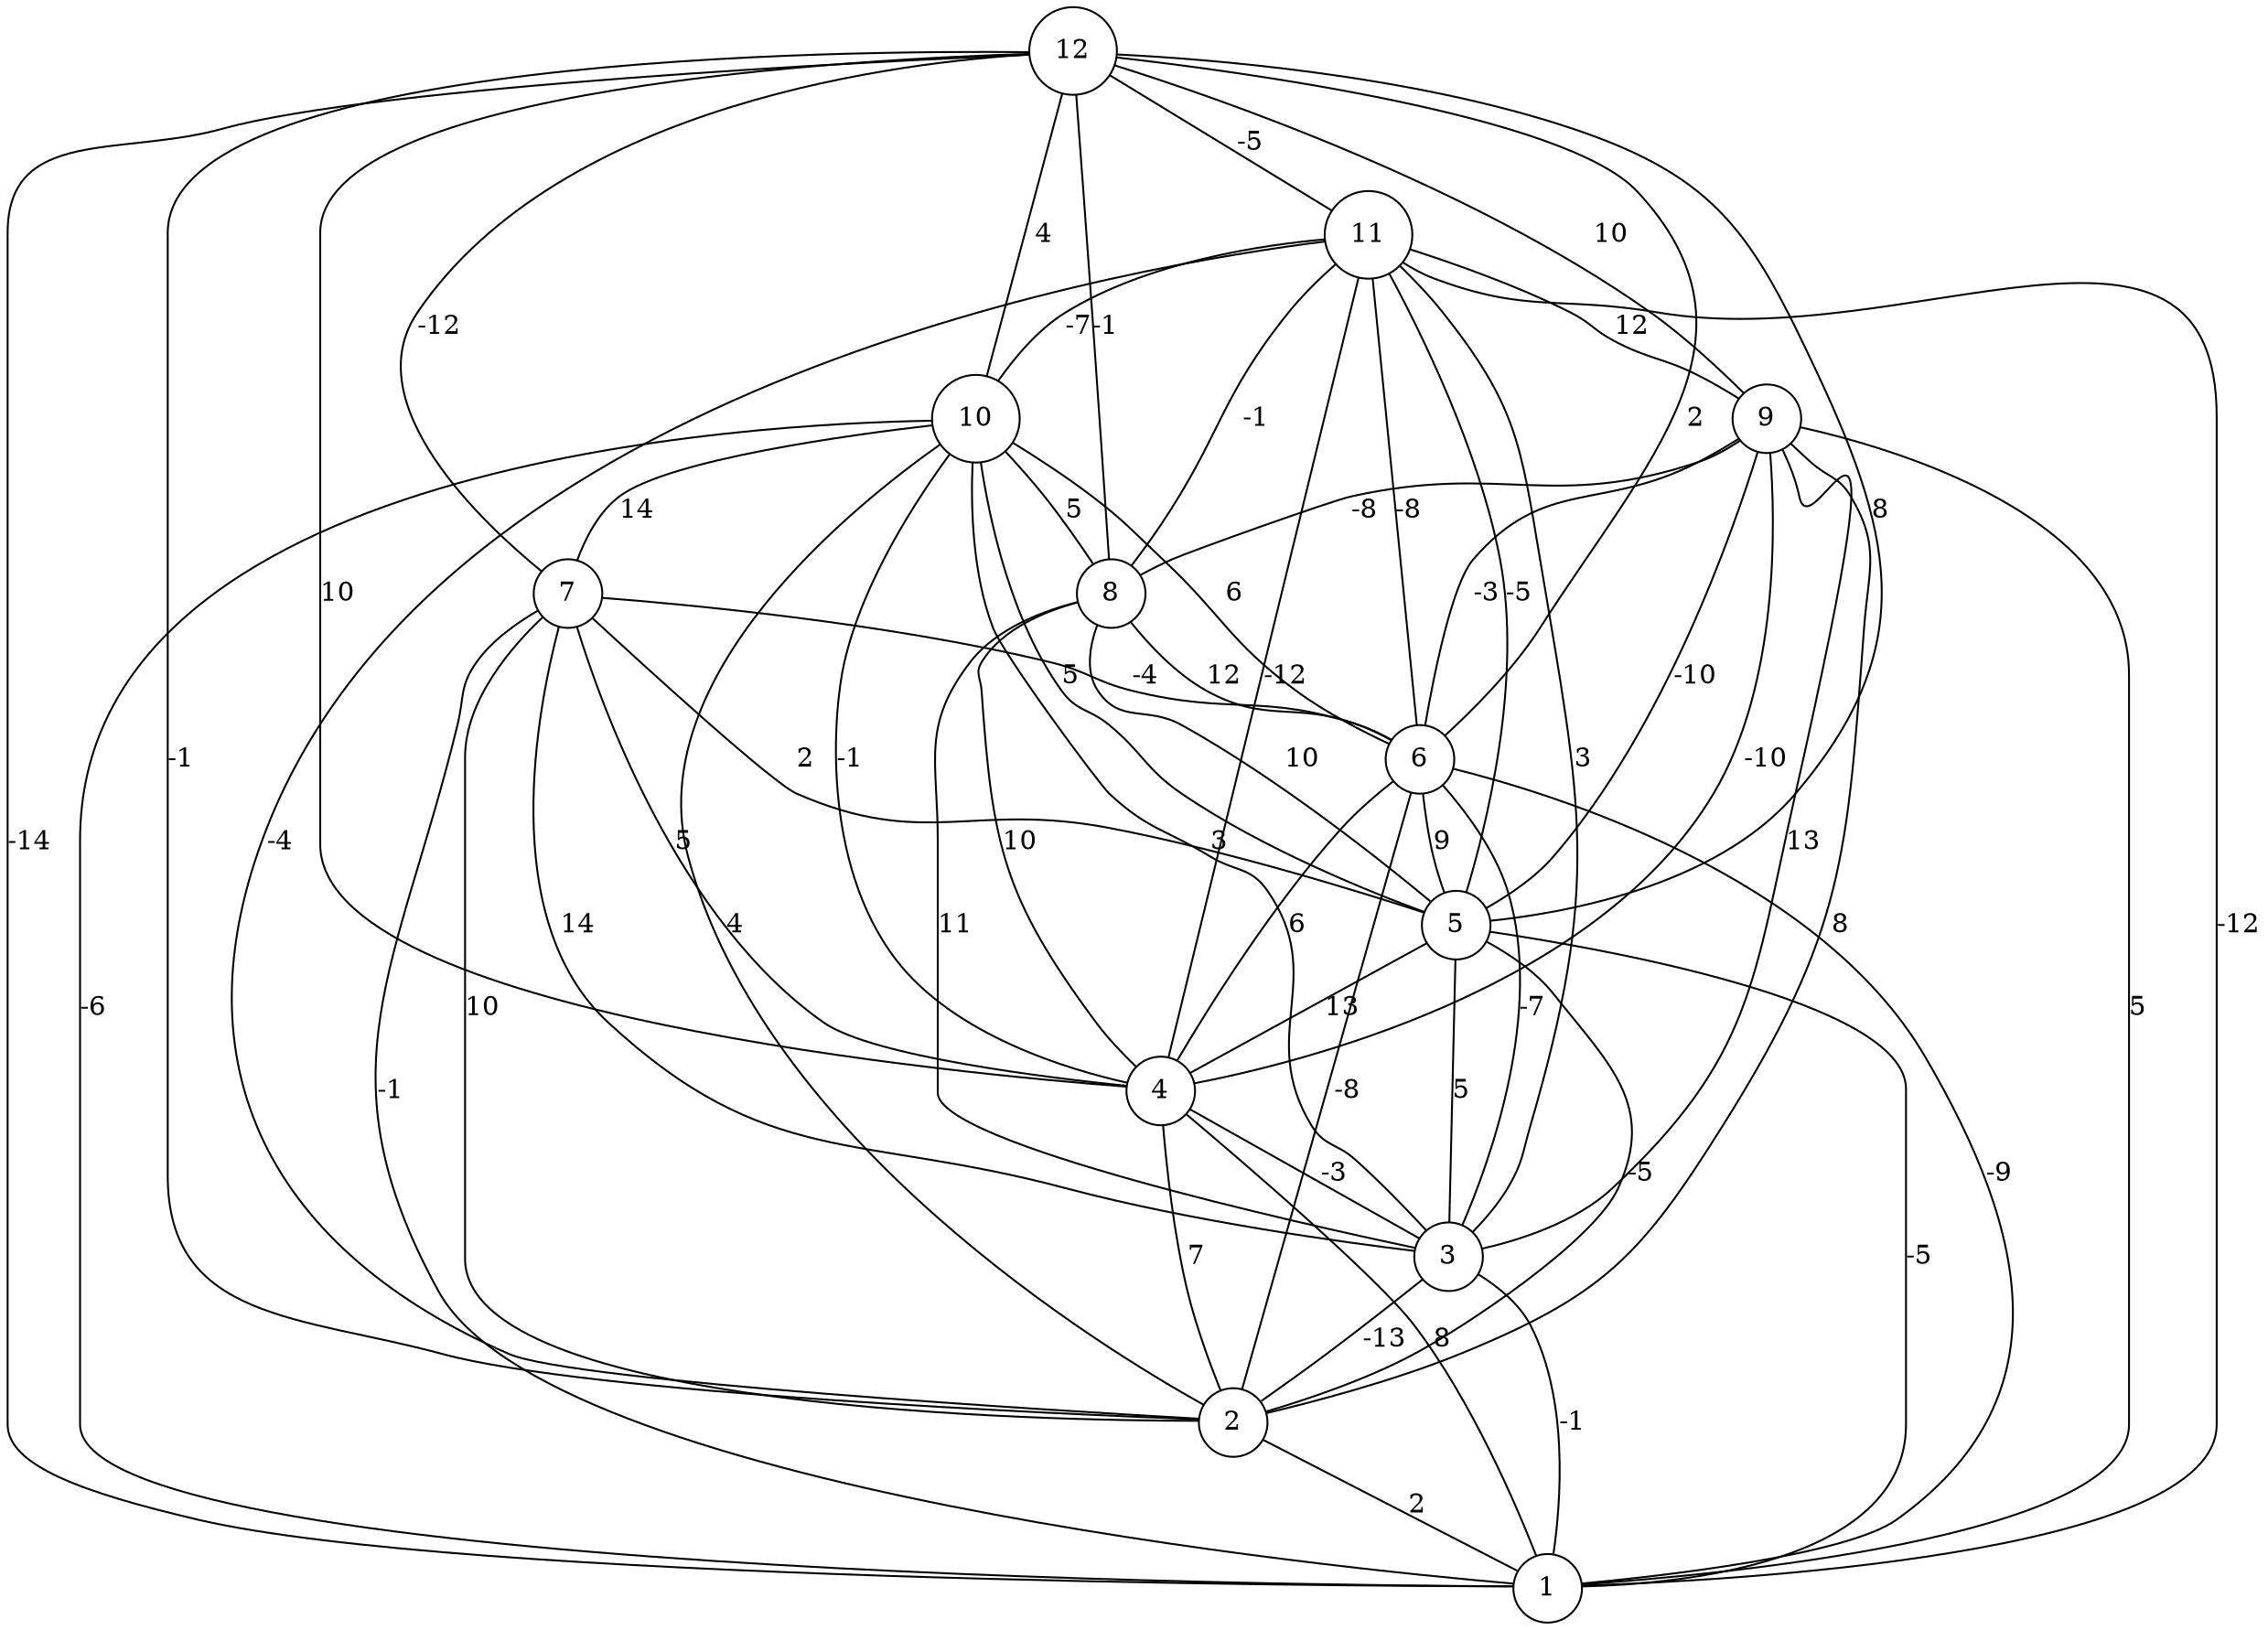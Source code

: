 graph { 
	 fontname="Helvetica,Arial,sans-serif" 
	 node [shape = circle]; 
	 12 -- 1 [label = "-14"];
	 12 -- 2 [label = "-1"];
	 12 -- 4 [label = "10"];
	 12 -- 5 [label = "8"];
	 12 -- 6 [label = "2"];
	 12 -- 7 [label = "-12"];
	 12 -- 8 [label = "-1"];
	 12 -- 9 [label = "10"];
	 12 -- 10 [label = "4"];
	 12 -- 11 [label = "-5"];
	 11 -- 1 [label = "-12"];
	 11 -- 2 [label = "-4"];
	 11 -- 3 [label = "3"];
	 11 -- 4 [label = "-12"];
	 11 -- 5 [label = "-5"];
	 11 -- 6 [label = "-8"];
	 11 -- 8 [label = "-1"];
	 11 -- 9 [label = "12"];
	 11 -- 10 [label = "-7"];
	 10 -- 1 [label = "-6"];
	 10 -- 2 [label = "4"];
	 10 -- 3 [label = "3"];
	 10 -- 4 [label = "-1"];
	 10 -- 5 [label = "5"];
	 10 -- 6 [label = "6"];
	 10 -- 7 [label = "14"];
	 10 -- 8 [label = "5"];
	 9 -- 1 [label = "5"];
	 9 -- 2 [label = "8"];
	 9 -- 3 [label = "13"];
	 9 -- 4 [label = "-10"];
	 9 -- 5 [label = "-10"];
	 9 -- 6 [label = "-3"];
	 9 -- 8 [label = "-8"];
	 8 -- 3 [label = "11"];
	 8 -- 4 [label = "10"];
	 8 -- 5 [label = "10"];
	 8 -- 6 [label = "12"];
	 7 -- 1 [label = "-1"];
	 7 -- 2 [label = "10"];
	 7 -- 3 [label = "14"];
	 7 -- 4 [label = "5"];
	 7 -- 5 [label = "2"];
	 7 -- 6 [label = "-4"];
	 6 -- 1 [label = "-9"];
	 6 -- 2 [label = "-8"];
	 6 -- 3 [label = "-7"];
	 6 -- 4 [label = "6"];
	 6 -- 5 [label = "9"];
	 5 -- 1 [label = "-5"];
	 5 -- 2 [label = "-5"];
	 5 -- 3 [label = "5"];
	 5 -- 4 [label = "13"];
	 4 -- 1 [label = "8"];
	 4 -- 2 [label = "7"];
	 4 -- 3 [label = "-3"];
	 3 -- 1 [label = "-1"];
	 3 -- 2 [label = "-13"];
	 2 -- 1 [label = "2"];
	 1;
	 2;
	 3;
	 4;
	 5;
	 6;
	 7;
	 8;
	 9;
	 10;
	 11;
	 12;
}
